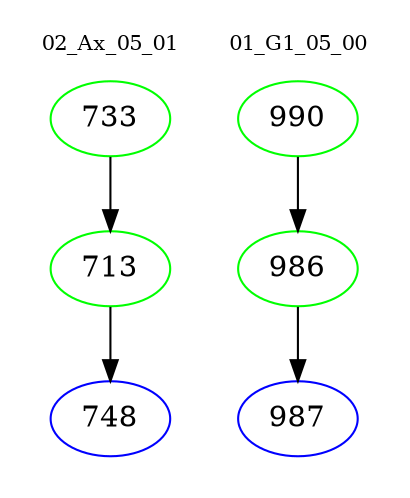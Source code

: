 digraph{
subgraph cluster_0 {
color = white
label = "02_Ax_05_01";
fontsize=10;
T0_733 [label="733", color="green"]
T0_733 -> T0_713 [color="black"]
T0_713 [label="713", color="green"]
T0_713 -> T0_748 [color="black"]
T0_748 [label="748", color="blue"]
}
subgraph cluster_1 {
color = white
label = "01_G1_05_00";
fontsize=10;
T1_990 [label="990", color="green"]
T1_990 -> T1_986 [color="black"]
T1_986 [label="986", color="green"]
T1_986 -> T1_987 [color="black"]
T1_987 [label="987", color="blue"]
}
}
